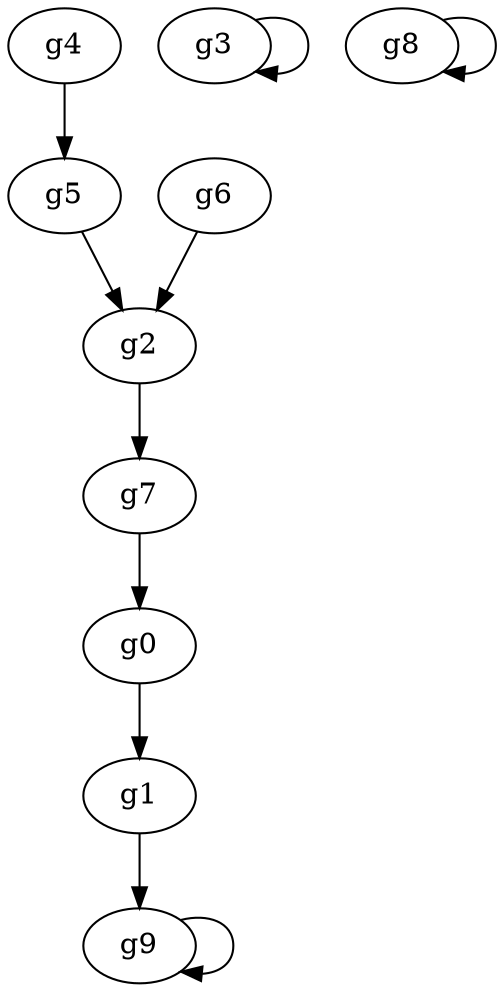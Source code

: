 digraph "g" {

g0->g1

g1->g9

g2->g7

g3->g3

g4->g5

g5->g2

g6->g2

g7->g0

g8->g8

g9->g9

}

